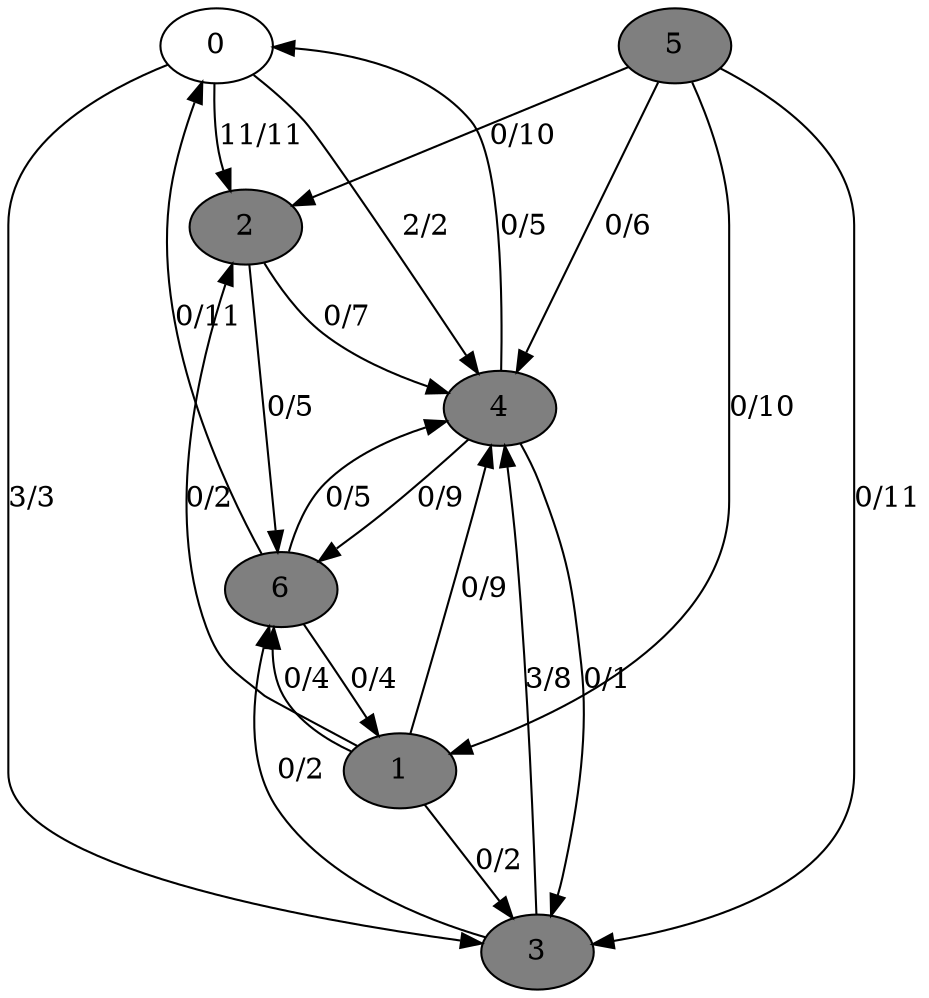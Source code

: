 digraph G {
	0[style=filled fillcolor=grey100];
	0->2[label ="11/11"] ;
	0->3[label ="3/3"] ;
	0->4[label ="2/2"] ;
	1[style=filled fillcolor=grey50];
	1->2[label ="0/2"] ;
	1->3[label ="0/2"] ;
	1->4[label ="0/9"] ;
	1->6[label ="0/4"] ;
	2[style=filled fillcolor=grey50];
	2->4[label ="0/7"] ;
	2->6[label ="0/5"] ;
	3[style=filled fillcolor=grey50];
	3->4[label ="3/8"] ;
	3->6[label ="0/2"] ;
	4[style=filled fillcolor=grey50];
	4->0[label ="0/5"] ;
	4->3[label ="0/1"] ;
	4->6[label ="0/9"] ;
	5[style=filled fillcolor=grey50];
	5->1[label ="0/10"] ;
	5->2[label ="0/10"] ;
	5->3[label ="0/11"] ;
	5->4[label ="0/6"] ;
	6[style=filled fillcolor=grey50];
	6->0[label ="0/11"] ;
	6->1[label ="0/4"] ;
	6->4[label ="0/5"] ;
}
